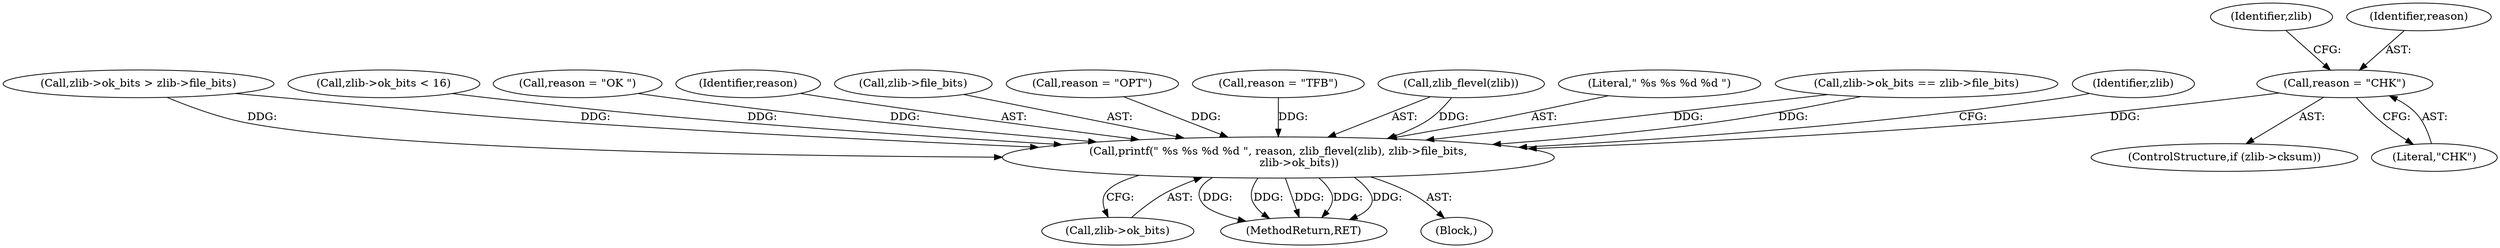 digraph "0_Android_9d4853418ab2f754c2b63e091c29c5529b8b86ca_175@pointer" {
"1000131" [label="(Call,reason = \"CHK\")"];
"1000169" [label="(Call,printf(\" %s %s %d %d \", reason, zlib_flevel(zlib), zlib->file_bits,\n            zlib->ok_bits))"];
"1000136" [label="(Call,zlib->ok_bits > zlib->file_bits)"];
"1000120" [label="(Call,zlib->ok_bits < 16)"];
"1000131" [label="(Call,reason = \"CHK\")"];
"1000177" [label="(Call,zlib->ok_bits)"];
"1000296" [label="(MethodReturn,RET)"];
"1000127" [label="(ControlStructure,if (zlib->cksum))"];
"1000155" [label="(Call,reason = \"OK \")"];
"1000171" [label="(Identifier,reason)"];
"1000169" [label="(Call,printf(\" %s %s %d %d \", reason, zlib_flevel(zlib), zlib->file_bits,\n            zlib->ok_bits))"];
"1000174" [label="(Call,zlib->file_bits)"];
"1000159" [label="(Call,reason = \"OPT\")"];
"1000165" [label="(Identifier,zlib)"];
"1000125" [label="(Block,)"];
"1000133" [label="(Literal,\"CHK\")"];
"1000143" [label="(Call,reason = \"TFB\")"];
"1000172" [label="(Call,zlib_flevel(zlib))"];
"1000132" [label="(Identifier,reason)"];
"1000170" [label="(Literal,\" %s %s %d %d \")"];
"1000148" [label="(Call,zlib->ok_bits == zlib->file_bits)"];
"1000182" [label="(Identifier,zlib)"];
"1000131" -> "1000127"  [label="AST: "];
"1000131" -> "1000133"  [label="CFG: "];
"1000132" -> "1000131"  [label="AST: "];
"1000133" -> "1000131"  [label="AST: "];
"1000165" -> "1000131"  [label="CFG: "];
"1000131" -> "1000169"  [label="DDG: "];
"1000169" -> "1000125"  [label="AST: "];
"1000169" -> "1000177"  [label="CFG: "];
"1000170" -> "1000169"  [label="AST: "];
"1000171" -> "1000169"  [label="AST: "];
"1000172" -> "1000169"  [label="AST: "];
"1000174" -> "1000169"  [label="AST: "];
"1000177" -> "1000169"  [label="AST: "];
"1000182" -> "1000169"  [label="CFG: "];
"1000169" -> "1000296"  [label="DDG: "];
"1000169" -> "1000296"  [label="DDG: "];
"1000169" -> "1000296"  [label="DDG: "];
"1000169" -> "1000296"  [label="DDG: "];
"1000169" -> "1000296"  [label="DDG: "];
"1000159" -> "1000169"  [label="DDG: "];
"1000143" -> "1000169"  [label="DDG: "];
"1000155" -> "1000169"  [label="DDG: "];
"1000172" -> "1000169"  [label="DDG: "];
"1000136" -> "1000169"  [label="DDG: "];
"1000136" -> "1000169"  [label="DDG: "];
"1000148" -> "1000169"  [label="DDG: "];
"1000148" -> "1000169"  [label="DDG: "];
"1000120" -> "1000169"  [label="DDG: "];
}
